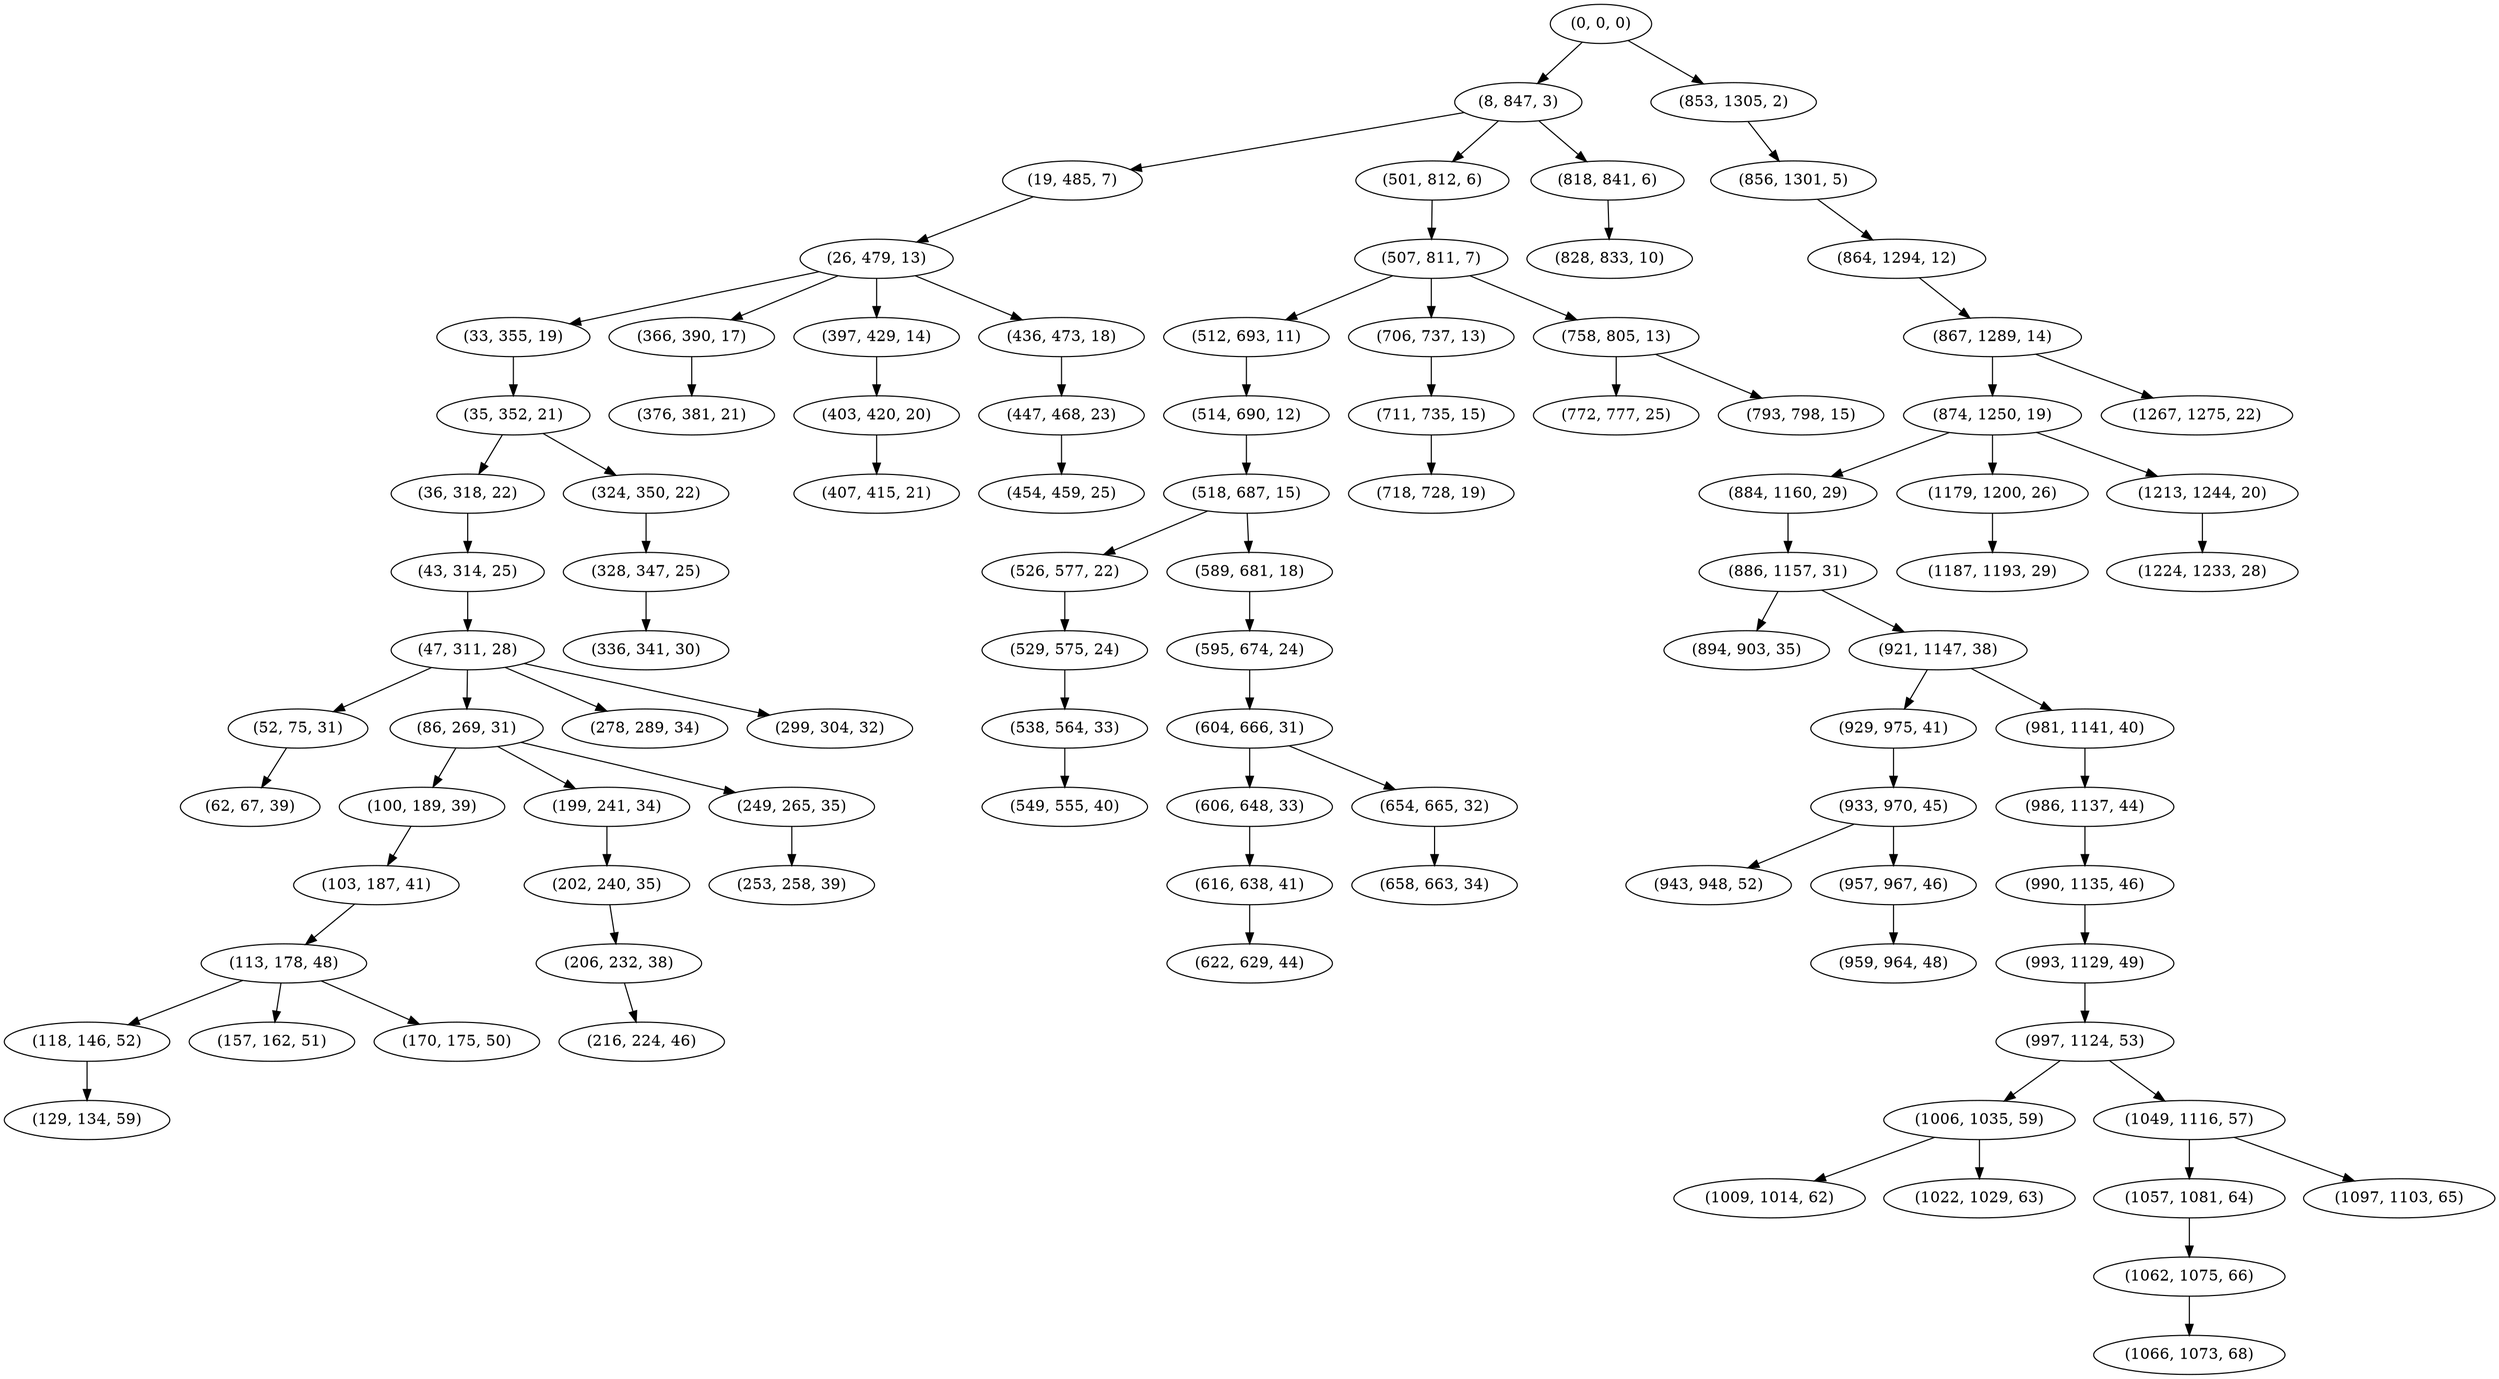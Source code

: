 digraph tree {
    "(0, 0, 0)";
    "(8, 847, 3)";
    "(19, 485, 7)";
    "(26, 479, 13)";
    "(33, 355, 19)";
    "(35, 352, 21)";
    "(36, 318, 22)";
    "(43, 314, 25)";
    "(47, 311, 28)";
    "(52, 75, 31)";
    "(62, 67, 39)";
    "(86, 269, 31)";
    "(100, 189, 39)";
    "(103, 187, 41)";
    "(113, 178, 48)";
    "(118, 146, 52)";
    "(129, 134, 59)";
    "(157, 162, 51)";
    "(170, 175, 50)";
    "(199, 241, 34)";
    "(202, 240, 35)";
    "(206, 232, 38)";
    "(216, 224, 46)";
    "(249, 265, 35)";
    "(253, 258, 39)";
    "(278, 289, 34)";
    "(299, 304, 32)";
    "(324, 350, 22)";
    "(328, 347, 25)";
    "(336, 341, 30)";
    "(366, 390, 17)";
    "(376, 381, 21)";
    "(397, 429, 14)";
    "(403, 420, 20)";
    "(407, 415, 21)";
    "(436, 473, 18)";
    "(447, 468, 23)";
    "(454, 459, 25)";
    "(501, 812, 6)";
    "(507, 811, 7)";
    "(512, 693, 11)";
    "(514, 690, 12)";
    "(518, 687, 15)";
    "(526, 577, 22)";
    "(529, 575, 24)";
    "(538, 564, 33)";
    "(549, 555, 40)";
    "(589, 681, 18)";
    "(595, 674, 24)";
    "(604, 666, 31)";
    "(606, 648, 33)";
    "(616, 638, 41)";
    "(622, 629, 44)";
    "(654, 665, 32)";
    "(658, 663, 34)";
    "(706, 737, 13)";
    "(711, 735, 15)";
    "(718, 728, 19)";
    "(758, 805, 13)";
    "(772, 777, 25)";
    "(793, 798, 15)";
    "(818, 841, 6)";
    "(828, 833, 10)";
    "(853, 1305, 2)";
    "(856, 1301, 5)";
    "(864, 1294, 12)";
    "(867, 1289, 14)";
    "(874, 1250, 19)";
    "(884, 1160, 29)";
    "(886, 1157, 31)";
    "(894, 903, 35)";
    "(921, 1147, 38)";
    "(929, 975, 41)";
    "(933, 970, 45)";
    "(943, 948, 52)";
    "(957, 967, 46)";
    "(959, 964, 48)";
    "(981, 1141, 40)";
    "(986, 1137, 44)";
    "(990, 1135, 46)";
    "(993, 1129, 49)";
    "(997, 1124, 53)";
    "(1006, 1035, 59)";
    "(1009, 1014, 62)";
    "(1022, 1029, 63)";
    "(1049, 1116, 57)";
    "(1057, 1081, 64)";
    "(1062, 1075, 66)";
    "(1066, 1073, 68)";
    "(1097, 1103, 65)";
    "(1179, 1200, 26)";
    "(1187, 1193, 29)";
    "(1213, 1244, 20)";
    "(1224, 1233, 28)";
    "(1267, 1275, 22)";
    "(0, 0, 0)" -> "(8, 847, 3)";
    "(0, 0, 0)" -> "(853, 1305, 2)";
    "(8, 847, 3)" -> "(19, 485, 7)";
    "(8, 847, 3)" -> "(501, 812, 6)";
    "(8, 847, 3)" -> "(818, 841, 6)";
    "(19, 485, 7)" -> "(26, 479, 13)";
    "(26, 479, 13)" -> "(33, 355, 19)";
    "(26, 479, 13)" -> "(366, 390, 17)";
    "(26, 479, 13)" -> "(397, 429, 14)";
    "(26, 479, 13)" -> "(436, 473, 18)";
    "(33, 355, 19)" -> "(35, 352, 21)";
    "(35, 352, 21)" -> "(36, 318, 22)";
    "(35, 352, 21)" -> "(324, 350, 22)";
    "(36, 318, 22)" -> "(43, 314, 25)";
    "(43, 314, 25)" -> "(47, 311, 28)";
    "(47, 311, 28)" -> "(52, 75, 31)";
    "(47, 311, 28)" -> "(86, 269, 31)";
    "(47, 311, 28)" -> "(278, 289, 34)";
    "(47, 311, 28)" -> "(299, 304, 32)";
    "(52, 75, 31)" -> "(62, 67, 39)";
    "(86, 269, 31)" -> "(100, 189, 39)";
    "(86, 269, 31)" -> "(199, 241, 34)";
    "(86, 269, 31)" -> "(249, 265, 35)";
    "(100, 189, 39)" -> "(103, 187, 41)";
    "(103, 187, 41)" -> "(113, 178, 48)";
    "(113, 178, 48)" -> "(118, 146, 52)";
    "(113, 178, 48)" -> "(157, 162, 51)";
    "(113, 178, 48)" -> "(170, 175, 50)";
    "(118, 146, 52)" -> "(129, 134, 59)";
    "(199, 241, 34)" -> "(202, 240, 35)";
    "(202, 240, 35)" -> "(206, 232, 38)";
    "(206, 232, 38)" -> "(216, 224, 46)";
    "(249, 265, 35)" -> "(253, 258, 39)";
    "(324, 350, 22)" -> "(328, 347, 25)";
    "(328, 347, 25)" -> "(336, 341, 30)";
    "(366, 390, 17)" -> "(376, 381, 21)";
    "(397, 429, 14)" -> "(403, 420, 20)";
    "(403, 420, 20)" -> "(407, 415, 21)";
    "(436, 473, 18)" -> "(447, 468, 23)";
    "(447, 468, 23)" -> "(454, 459, 25)";
    "(501, 812, 6)" -> "(507, 811, 7)";
    "(507, 811, 7)" -> "(512, 693, 11)";
    "(507, 811, 7)" -> "(706, 737, 13)";
    "(507, 811, 7)" -> "(758, 805, 13)";
    "(512, 693, 11)" -> "(514, 690, 12)";
    "(514, 690, 12)" -> "(518, 687, 15)";
    "(518, 687, 15)" -> "(526, 577, 22)";
    "(518, 687, 15)" -> "(589, 681, 18)";
    "(526, 577, 22)" -> "(529, 575, 24)";
    "(529, 575, 24)" -> "(538, 564, 33)";
    "(538, 564, 33)" -> "(549, 555, 40)";
    "(589, 681, 18)" -> "(595, 674, 24)";
    "(595, 674, 24)" -> "(604, 666, 31)";
    "(604, 666, 31)" -> "(606, 648, 33)";
    "(604, 666, 31)" -> "(654, 665, 32)";
    "(606, 648, 33)" -> "(616, 638, 41)";
    "(616, 638, 41)" -> "(622, 629, 44)";
    "(654, 665, 32)" -> "(658, 663, 34)";
    "(706, 737, 13)" -> "(711, 735, 15)";
    "(711, 735, 15)" -> "(718, 728, 19)";
    "(758, 805, 13)" -> "(772, 777, 25)";
    "(758, 805, 13)" -> "(793, 798, 15)";
    "(818, 841, 6)" -> "(828, 833, 10)";
    "(853, 1305, 2)" -> "(856, 1301, 5)";
    "(856, 1301, 5)" -> "(864, 1294, 12)";
    "(864, 1294, 12)" -> "(867, 1289, 14)";
    "(867, 1289, 14)" -> "(874, 1250, 19)";
    "(867, 1289, 14)" -> "(1267, 1275, 22)";
    "(874, 1250, 19)" -> "(884, 1160, 29)";
    "(874, 1250, 19)" -> "(1179, 1200, 26)";
    "(874, 1250, 19)" -> "(1213, 1244, 20)";
    "(884, 1160, 29)" -> "(886, 1157, 31)";
    "(886, 1157, 31)" -> "(894, 903, 35)";
    "(886, 1157, 31)" -> "(921, 1147, 38)";
    "(921, 1147, 38)" -> "(929, 975, 41)";
    "(921, 1147, 38)" -> "(981, 1141, 40)";
    "(929, 975, 41)" -> "(933, 970, 45)";
    "(933, 970, 45)" -> "(943, 948, 52)";
    "(933, 970, 45)" -> "(957, 967, 46)";
    "(957, 967, 46)" -> "(959, 964, 48)";
    "(981, 1141, 40)" -> "(986, 1137, 44)";
    "(986, 1137, 44)" -> "(990, 1135, 46)";
    "(990, 1135, 46)" -> "(993, 1129, 49)";
    "(993, 1129, 49)" -> "(997, 1124, 53)";
    "(997, 1124, 53)" -> "(1006, 1035, 59)";
    "(997, 1124, 53)" -> "(1049, 1116, 57)";
    "(1006, 1035, 59)" -> "(1009, 1014, 62)";
    "(1006, 1035, 59)" -> "(1022, 1029, 63)";
    "(1049, 1116, 57)" -> "(1057, 1081, 64)";
    "(1049, 1116, 57)" -> "(1097, 1103, 65)";
    "(1057, 1081, 64)" -> "(1062, 1075, 66)";
    "(1062, 1075, 66)" -> "(1066, 1073, 68)";
    "(1179, 1200, 26)" -> "(1187, 1193, 29)";
    "(1213, 1244, 20)" -> "(1224, 1233, 28)";
}
